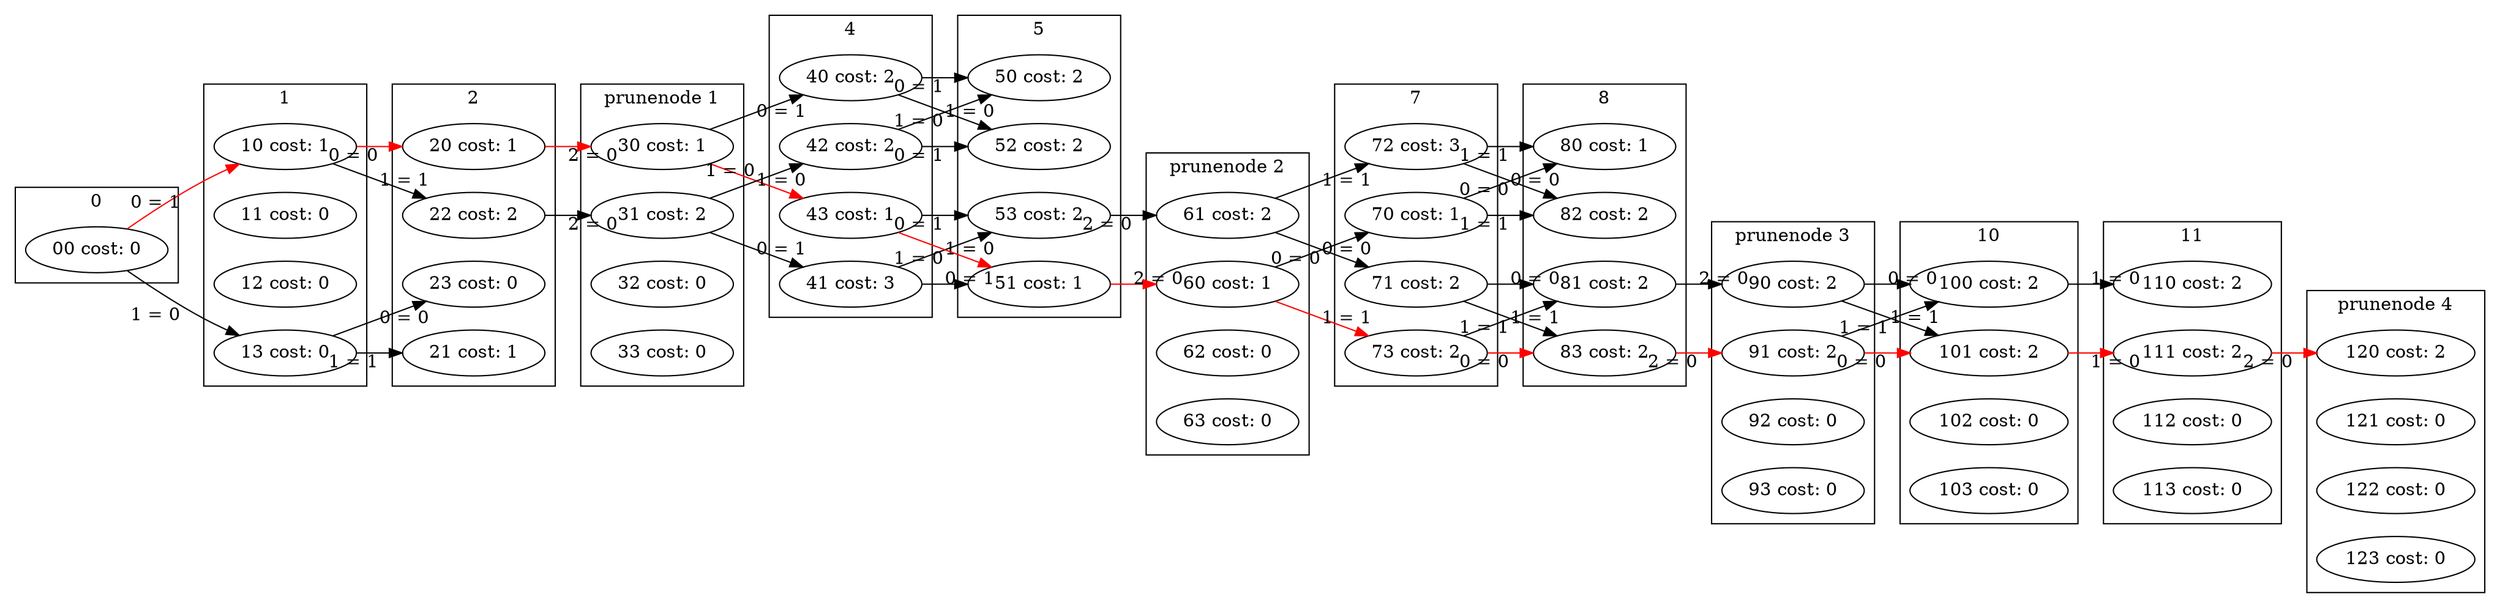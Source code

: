 strict digraph mainGraph {
	graph [rankdir=LR]
	subgraph cluster0 {
		graph [label=0]
		00 [label="00 cost: 0"]
	}
	subgraph cluster1 {
		graph [label=1]
		10 [label="10 cost: 1"]
		11 [label="11 cost: 0"]
		12 [label="12 cost: 0"]
		13 [label="13 cost: 0"]
	}
	subgraph cluster2 {
		graph [label=2]
		20 [label="20 cost: 1"]
		21 [label="21 cost: 1"]
		22 [label="22 cost: 2"]
		23 [label="23 cost: 0"]
	}
	subgraph "clusterprunenode 1" {
		graph [label="prunenode 1"]
		30 [label="30 cost: 1"]
		31 [label="31 cost: 2"]
		32 [label="32 cost: 0"]
		33 [label="33 cost: 0"]
	}
	subgraph cluster4 {
		graph [label=4]
		40 [label="40 cost: 2"]
		41 [label="41 cost: 3"]
		42 [label="42 cost: 2"]
		43 [label="43 cost: 1"]
	}
	subgraph cluster5 {
		graph [label=5]
		50 [label="50 cost: 2"]
		51 [label="51 cost: 1"]
		52 [label="52 cost: 2"]
		53 [label="53 cost: 2"]
	}
	subgraph "clusterprunenode 2" {
		graph [label="prunenode 2"]
		60 [label="60 cost: 1"]
		61 [label="61 cost: 2"]
		62 [label="62 cost: 0"]
		63 [label="63 cost: 0"]
	}
	subgraph cluster7 {
		graph [label=7]
		70 [label="70 cost: 1"]
		71 [label="71 cost: 2"]
		72 [label="72 cost: 3"]
		73 [label="73 cost: 2"]
	}
	subgraph cluster8 {
		graph [label=8]
		80 [label="80 cost: 1"]
		81 [label="81 cost: 2"]
		82 [label="82 cost: 2"]
		83 [label="83 cost: 2"]
	}
	subgraph "clusterprunenode 3" {
		graph [label="prunenode 3"]
		90 [label="90 cost: 2"]
		91 [label="91 cost: 2"]
		92 [label="92 cost: 0"]
		93 [label="93 cost: 0"]
	}
	subgraph cluster10 {
		graph [label=10]
		100 [label="100 cost: 2"]
		101 [label="101 cost: 2"]
		102 [label="102 cost: 0"]
		103 [label="103 cost: 0"]
	}
	subgraph cluster11 {
		graph [label=11]
		110 [label="110 cost: 2"]
		111 [label="111 cost: 2"]
		112 [label="112 cost: 0"]
		113 [label="113 cost: 0"]
	}
	subgraph "clusterprunenode 4" {
		graph [label="prunenode 4"]
		120 [label="120 cost: 2"]
		121 [label="121 cost: 0"]
		122 [label="122 cost: 0"]
		123 [label="123 cost: 0"]
	}
	00 -> 10 [rank=same xlabel="0 = 1"]
	00 -> 13 [rank=same xlabel="1 = 0"]
	10 -> 20 [rank=same xlabel="0 = 0"]
	10 -> 22 [rank=same xlabel="1 = 1"]
	13 -> 23 [rank=same xlabel="0 = 0"]
	13 -> 21 [rank=same xlabel="1 = 1"]
	100 -> 110 [rank=same xlabel="0 = 1"]
	100 -> 110 [rank=same xlabel="1 = 0"]
	101 -> 111 [rank=same xlabel="0 = 1"]
	101 -> 111 [rank=same xlabel="1 = 0"]
	101 -> 111 [rank=same xlabel="0 = 1"]
	101 -> 111 [rank=same xlabel="1 = 0"]
	100 -> 110 [rank=same xlabel="0 = 1"]
	100 -> 110 [rank=same xlabel="1 = 0"]
	101 -> 111 [rank=same xlabel="0 = 1"]
	101 -> 111 [rank=same xlabel="1 = 0"]
	100 -> 110 [rank=same xlabel="0 = 1"]
	100 -> 110 [rank=same xlabel="1 = 0"]
	100 -> 110 [rank=same xlabel="0 = 1"]
	100 -> 110 [rank=same xlabel="1 = 0"]
	101 -> 111 [rank=same xlabel="0 = 1"]
	101 -> 111 [rank=same xlabel="1 = 0"]
	101 -> 111 [rank=same xlabel="0 = 1"]
	101 -> 111 [rank=same xlabel="1 = 0"]
	100 -> 110 [rank=same xlabel="0 = 1"]
	100 -> 110 [rank=same xlabel="1 = 0"]
	100 -> 110 [rank=same xlabel="0 = 1"]
	100 -> 110 [rank=same xlabel="1 = 0"]
	101 -> 111 [rank=same xlabel="0 = 1"]
	101 -> 111 [rank=same xlabel="1 = 0"]
	100 -> 110 [rank=same xlabel="0 = 1"]
	100 -> 110 [rank=same xlabel="1 = 0"]
	101 -> 111 [rank=same xlabel="0 = 1"]
	101 -> 111 [rank=same xlabel="1 = 0"]
	101 -> 111 [rank=same xlabel="0 = 1"]
	101 -> 111 [rank=same xlabel="1 = 0"]
	100 -> 110 [rank=same xlabel="0 = 1"]
	100 -> 110 [rank=same xlabel="1 = 0"]
	111 -> 120 [rank=same xlabel="2 = 0"]
	111 -> 120 [rank=same xlabel="2 = 0"]
	111 -> 120 [rank=same xlabel="2 = 0"]
	111 -> 120 [rank=same xlabel="2 = 0"]
	111 -> 120 [rank=same xlabel="2 = 0"]
	111 -> 120 [rank=same xlabel="2 = 0"]
	111 -> 120 [rank=same xlabel="2 = 0"]
	111 -> 120 [rank=same xlabel="2 = 0"]
	111 -> 120 [rank=same xlabel="2 = 0"]
	111 -> 120 [rank=same xlabel="2 = 0"]
	111 -> 120 [rank=same xlabel="2 = 0"]
	111 -> 120 [rank=same xlabel="2 = 0"]
	111 -> 120 [rank=same xlabel="2 = 0"]
	111 -> 120 [rank=same xlabel="2 = 0"]
	111 -> 120 [rank=same xlabel="2 = 0"]
	111 -> 120 [rank=same xlabel="2 = 0"]
	20 -> 30 [rank=same xlabel="2 = 0"]
	22 -> 31 [rank=same xlabel="2 = 0"]
	30 -> 40 [rank=same xlabel="0 = 1"]
	30 -> 43 [rank=same xlabel="1 = 0"]
	31 -> 41 [rank=same xlabel="0 = 1"]
	31 -> 42 [rank=same xlabel="1 = 0"]
	40 -> 50 [rank=same xlabel="0 = 1"]
	40 -> 52 [rank=same xlabel="1 = 0"]
	43 -> 53 [rank=same xlabel="0 = 1"]
	43 -> 51 [rank=same xlabel="1 = 0"]
	41 -> 51 [rank=same xlabel="0 = 1"]
	41 -> 53 [rank=same xlabel="1 = 0"]
	42 -> 52 [rank=same xlabel="0 = 1"]
	42 -> 50 [rank=same xlabel="1 = 0"]
	53 -> 61 [rank=same xlabel="2 = 0"]
	51 -> 60 [rank=same xlabel="2 = 0"]
	51 -> 60 [rank=same xlabel="2 = 0"]
	53 -> 61 [rank=same xlabel="2 = 0"]
	61 -> 71 [rank=same xlabel="0 = 0"]
	61 -> 72 [rank=same xlabel="1 = 1"]
	60 -> 70 [rank=same xlabel="0 = 0"]
	60 -> 73 [rank=same xlabel="1 = 1"]
	60 -> 70 [rank=same xlabel="0 = 0"]
	60 -> 73 [rank=same xlabel="1 = 1"]
	61 -> 71 [rank=same xlabel="0 = 0"]
	61 -> 72 [rank=same xlabel="1 = 1"]
	71 -> 81 [rank=same xlabel="0 = 0"]
	71 -> 83 [rank=same xlabel="1 = 1"]
	72 -> 82 [rank=same xlabel="0 = 0"]
	72 -> 80 [rank=same xlabel="1 = 1"]
	70 -> 80 [rank=same xlabel="0 = 0"]
	70 -> 82 [rank=same xlabel="1 = 1"]
	73 -> 83 [rank=same xlabel="0 = 0"]
	73 -> 81 [rank=same xlabel="1 = 1"]
	70 -> 80 [rank=same xlabel="0 = 0"]
	70 -> 82 [rank=same xlabel="1 = 1"]
	73 -> 83 [rank=same xlabel="0 = 0"]
	73 -> 81 [rank=same xlabel="1 = 1"]
	71 -> 81 [rank=same xlabel="0 = 0"]
	71 -> 83 [rank=same xlabel="1 = 1"]
	72 -> 82 [rank=same xlabel="0 = 0"]
	72 -> 80 [rank=same xlabel="1 = 1"]
	81 -> 90 [rank=same xlabel="2 = 0"]
	83 -> 91 [rank=same xlabel="2 = 0"]
	83 -> 91 [rank=same xlabel="2 = 0"]
	81 -> 90 [rank=same xlabel="2 = 0"]
	83 -> 91 [rank=same xlabel="2 = 0"]
	81 -> 90 [rank=same xlabel="2 = 0"]
	81 -> 90 [rank=same xlabel="2 = 0"]
	83 -> 91 [rank=same xlabel="2 = 0"]
	90 -> 100 [rank=same xlabel="0 = 0"]
	90 -> 101 [rank=same xlabel="1 = 1"]
	91 -> 101 [rank=same xlabel="0 = 0"]
	91 -> 100 [rank=same xlabel="1 = 1"]
	91 -> 101 [rank=same xlabel="0 = 0"]
	91 -> 100 [rank=same xlabel="1 = 1"]
	90 -> 100 [rank=same xlabel="0 = 0"]
	90 -> 101 [rank=same xlabel="1 = 1"]
	91 -> 101 [rank=same xlabel="0 = 0"]
	91 -> 100 [rank=same xlabel="1 = 1"]
	90 -> 100 [rank=same xlabel="0 = 0"]
	90 -> 101 [rank=same xlabel="1 = 1"]
	90 -> 100 [rank=same xlabel="0 = 0"]
	90 -> 101 [rank=same xlabel="1 = 1"]
	91 -> 101 [rank=same xlabel="0 = 0"]
	91 -> 100 [rank=same xlabel="1 = 1"]
	111 -> 120 [color=red]
	101 -> 111 [color=red]
	91 -> 101 [color=red]
	83 -> 91 [color=red]
	73 -> 83 [color=red]
	60 -> 73 [color=red]
	51 -> 60 [color=red]
	43 -> 51 [color=red]
	30 -> 43 [color=red]
	20 -> 30 [color=red]
	10 -> 20 [color=red]
	00 -> 10 [color=red]
}
